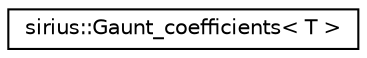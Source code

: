 digraph "Graphical Class Hierarchy"
{
 // INTERACTIVE_SVG=YES
  edge [fontname="Helvetica",fontsize="10",labelfontname="Helvetica",labelfontsize="10"];
  node [fontname="Helvetica",fontsize="10",shape=record];
  rankdir="LR";
  Node1 [label="sirius::Gaunt_coefficients\< T \>",height=0.2,width=0.4,color="black", fillcolor="white", style="filled",URL="$classsirius_1_1_gaunt__coefficients.html",tooltip="Compact storage of non-zero Gaunt coefficients . "];
}
